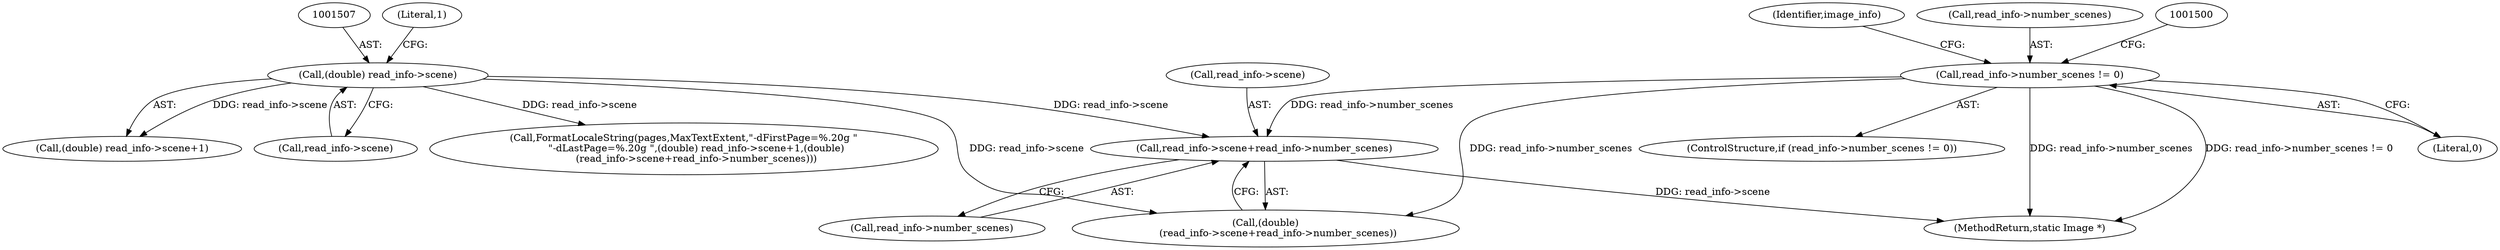 digraph "0_ImageMagick6_7d11230060fa9c8f67e53c85224daf6648805c7b@API" {
"1001514" [label="(Call,read_info->scene+read_info->number_scenes)"];
"1001506" [label="(Call,(double) read_info->scene)"];
"1001492" [label="(Call,read_info->number_scenes != 0)"];
"1001514" [label="(Call,read_info->scene+read_info->number_scenes)"];
"1001512" [label="(Call,(double)\n        (read_info->scene+read_info->number_scenes))"];
"1001501" [label="(Call,FormatLocaleString(pages,MaxTextExtent,\"-dFirstPage=%.20g \"\n        \"-dLastPage=%.20g \",(double) read_info->scene+1,(double)\n        (read_info->scene+read_info->number_scenes)))"];
"1001550" [label="(Identifier,image_info)"];
"1001506" [label="(Call,(double) read_info->scene)"];
"1001491" [label="(ControlStructure,if (read_info->number_scenes != 0))"];
"1002409" [label="(MethodReturn,static Image *)"];
"1001518" [label="(Call,read_info->number_scenes)"];
"1001508" [label="(Call,read_info->scene)"];
"1001511" [label="(Literal,1)"];
"1001493" [label="(Call,read_info->number_scenes)"];
"1001492" [label="(Call,read_info->number_scenes != 0)"];
"1001496" [label="(Literal,0)"];
"1001515" [label="(Call,read_info->scene)"];
"1001505" [label="(Call,(double) read_info->scene+1)"];
"1001514" -> "1001512"  [label="AST: "];
"1001514" -> "1001518"  [label="CFG: "];
"1001515" -> "1001514"  [label="AST: "];
"1001518" -> "1001514"  [label="AST: "];
"1001512" -> "1001514"  [label="CFG: "];
"1001514" -> "1002409"  [label="DDG: read_info->scene"];
"1001506" -> "1001514"  [label="DDG: read_info->scene"];
"1001492" -> "1001514"  [label="DDG: read_info->number_scenes"];
"1001506" -> "1001505"  [label="AST: "];
"1001506" -> "1001508"  [label="CFG: "];
"1001507" -> "1001506"  [label="AST: "];
"1001508" -> "1001506"  [label="AST: "];
"1001511" -> "1001506"  [label="CFG: "];
"1001506" -> "1001501"  [label="DDG: read_info->scene"];
"1001506" -> "1001505"  [label="DDG: read_info->scene"];
"1001506" -> "1001512"  [label="DDG: read_info->scene"];
"1001492" -> "1001491"  [label="AST: "];
"1001492" -> "1001496"  [label="CFG: "];
"1001493" -> "1001492"  [label="AST: "];
"1001496" -> "1001492"  [label="AST: "];
"1001500" -> "1001492"  [label="CFG: "];
"1001550" -> "1001492"  [label="CFG: "];
"1001492" -> "1002409"  [label="DDG: read_info->number_scenes"];
"1001492" -> "1002409"  [label="DDG: read_info->number_scenes != 0"];
"1001492" -> "1001512"  [label="DDG: read_info->number_scenes"];
}
